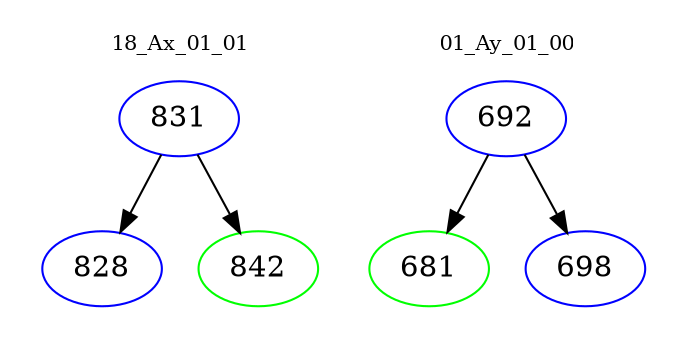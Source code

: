 digraph{
subgraph cluster_0 {
color = white
label = "18_Ax_01_01";
fontsize=10;
T0_831 [label="831", color="blue"]
T0_831 -> T0_828 [color="black"]
T0_828 [label="828", color="blue"]
T0_831 -> T0_842 [color="black"]
T0_842 [label="842", color="green"]
}
subgraph cluster_1 {
color = white
label = "01_Ay_01_00";
fontsize=10;
T1_692 [label="692", color="blue"]
T1_692 -> T1_681 [color="black"]
T1_681 [label="681", color="green"]
T1_692 -> T1_698 [color="black"]
T1_698 [label="698", color="blue"]
}
}
